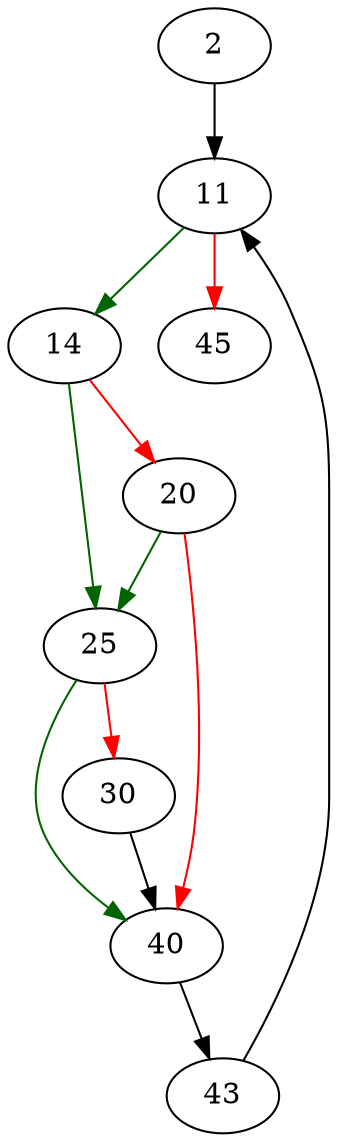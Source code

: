 strict digraph "deleteTable" {
	// Node definitions.
	2 [entry=true];
	11;
	14;
	45;
	25;
	20;
	40;
	30;
	43;

	// Edge definitions.
	2 -> 11;
	11 -> 14 [
		color=darkgreen
		cond=true
	];
	11 -> 45 [
		color=red
		cond=false
	];
	14 -> 25 [
		color=darkgreen
		cond=true
	];
	14 -> 20 [
		color=red
		cond=false
	];
	25 -> 40 [
		color=darkgreen
		cond=true
	];
	25 -> 30 [
		color=red
		cond=false
	];
	20 -> 25 [
		color=darkgreen
		cond=true
	];
	20 -> 40 [
		color=red
		cond=false
	];
	40 -> 43;
	30 -> 40;
	43 -> 11;
}